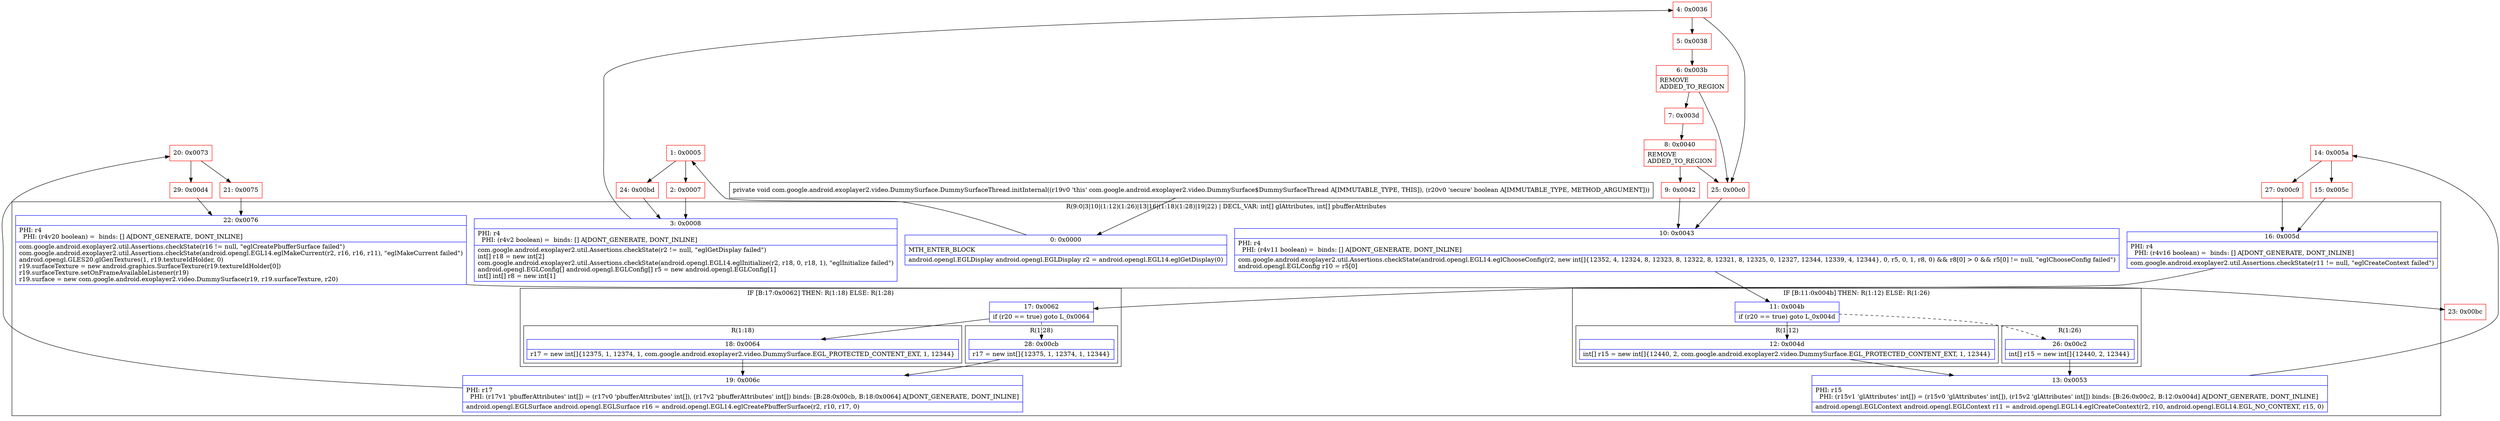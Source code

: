 digraph "CFG forcom.google.android.exoplayer2.video.DummySurface.DummySurfaceThread.initInternal(Z)V" {
subgraph cluster_Region_2094653298 {
label = "R(9:0|3|10|(1:12)(1:26)|13|16|(1:18)(1:28)|19|22) | DECL_VAR: int[] glAttributes, int[] pbufferAttributes\l";
node [shape=record,color=blue];
Node_0 [shape=record,label="{0\:\ 0x0000|MTH_ENTER_BLOCK\l|android.opengl.EGLDisplay android.opengl.EGLDisplay r2 = android.opengl.EGL14.eglGetDisplay(0)\l}"];
Node_3 [shape=record,label="{3\:\ 0x0008|PHI: r4 \l  PHI: (r4v2 boolean) =  binds: [] A[DONT_GENERATE, DONT_INLINE]\l|com.google.android.exoplayer2.util.Assertions.checkState(r2 != null, \"eglGetDisplay failed\")\lint[] r18 = new int[2]\lcom.google.android.exoplayer2.util.Assertions.checkState(android.opengl.EGL14.eglInitialize(r2, r18, 0, r18, 1), \"eglInitialize failed\")\landroid.opengl.EGLConfig[] android.opengl.EGLConfig[] r5 = new android.opengl.EGLConfig[1]\lint[] int[] r8 = new int[1]\l}"];
Node_10 [shape=record,label="{10\:\ 0x0043|PHI: r4 \l  PHI: (r4v11 boolean) =  binds: [] A[DONT_GENERATE, DONT_INLINE]\l|com.google.android.exoplayer2.util.Assertions.checkState(android.opengl.EGL14.eglChooseConfig(r2, new int[]\{12352, 4, 12324, 8, 12323, 8, 12322, 8, 12321, 8, 12325, 0, 12327, 12344, 12339, 4, 12344\}, 0, r5, 0, 1, r8, 0) && r8[0] \> 0 && r5[0] != null, \"eglChooseConfig failed\")\landroid.opengl.EGLConfig r10 = r5[0]\l}"];
subgraph cluster_IfRegion_373215956 {
label = "IF [B:11:0x004b] THEN: R(1:12) ELSE: R(1:26)";
node [shape=record,color=blue];
Node_11 [shape=record,label="{11\:\ 0x004b|if (r20 == true) goto L_0x004d\l}"];
subgraph cluster_Region_1188818928 {
label = "R(1:12)";
node [shape=record,color=blue];
Node_12 [shape=record,label="{12\:\ 0x004d|int[] r15 = new int[]\{12440, 2, com.google.android.exoplayer2.video.DummySurface.EGL_PROTECTED_CONTENT_EXT, 1, 12344\}\l}"];
}
subgraph cluster_Region_1814606100 {
label = "R(1:26)";
node [shape=record,color=blue];
Node_26 [shape=record,label="{26\:\ 0x00c2|int[] r15 = new int[]\{12440, 2, 12344\}\l}"];
}
}
Node_13 [shape=record,label="{13\:\ 0x0053|PHI: r15 \l  PHI: (r15v1 'glAttributes' int[]) = (r15v0 'glAttributes' int[]), (r15v2 'glAttributes' int[]) binds: [B:26:0x00c2, B:12:0x004d] A[DONT_GENERATE, DONT_INLINE]\l|android.opengl.EGLContext android.opengl.EGLContext r11 = android.opengl.EGL14.eglCreateContext(r2, r10, android.opengl.EGL14.EGL_NO_CONTEXT, r15, 0)\l}"];
Node_16 [shape=record,label="{16\:\ 0x005d|PHI: r4 \l  PHI: (r4v16 boolean) =  binds: [] A[DONT_GENERATE, DONT_INLINE]\l|com.google.android.exoplayer2.util.Assertions.checkState(r11 != null, \"eglCreateContext failed\")\l}"];
subgraph cluster_IfRegion_717942721 {
label = "IF [B:17:0x0062] THEN: R(1:18) ELSE: R(1:28)";
node [shape=record,color=blue];
Node_17 [shape=record,label="{17\:\ 0x0062|if (r20 == true) goto L_0x0064\l}"];
subgraph cluster_Region_220321272 {
label = "R(1:18)";
node [shape=record,color=blue];
Node_18 [shape=record,label="{18\:\ 0x0064|r17 = new int[]\{12375, 1, 12374, 1, com.google.android.exoplayer2.video.DummySurface.EGL_PROTECTED_CONTENT_EXT, 1, 12344\}\l}"];
}
subgraph cluster_Region_1060224803 {
label = "R(1:28)";
node [shape=record,color=blue];
Node_28 [shape=record,label="{28\:\ 0x00cb|r17 = new int[]\{12375, 1, 12374, 1, 12344\}\l}"];
}
}
Node_19 [shape=record,label="{19\:\ 0x006c|PHI: r17 \l  PHI: (r17v1 'pbufferAttributes' int[]) = (r17v0 'pbufferAttributes' int[]), (r17v2 'pbufferAttributes' int[]) binds: [B:28:0x00cb, B:18:0x0064] A[DONT_GENERATE, DONT_INLINE]\l|android.opengl.EGLSurface android.opengl.EGLSurface r16 = android.opengl.EGL14.eglCreatePbufferSurface(r2, r10, r17, 0)\l}"];
Node_22 [shape=record,label="{22\:\ 0x0076|PHI: r4 \l  PHI: (r4v20 boolean) =  binds: [] A[DONT_GENERATE, DONT_INLINE]\l|com.google.android.exoplayer2.util.Assertions.checkState(r16 != null, \"eglCreatePbufferSurface failed\")\lcom.google.android.exoplayer2.util.Assertions.checkState(android.opengl.EGL14.eglMakeCurrent(r2, r16, r16, r11), \"eglMakeCurrent failed\")\landroid.opengl.GLES20.glGenTextures(1, r19.textureIdHolder, 0)\lr19.surfaceTexture = new android.graphics.SurfaceTexture(r19.textureIdHolder[0])\lr19.surfaceTexture.setOnFrameAvailableListener(r19)\lr19.surface = new com.google.android.exoplayer2.video.DummySurface(r19, r19.surfaceTexture, r20)\l}"];
}
Node_1 [shape=record,color=red,label="{1\:\ 0x0005}"];
Node_2 [shape=record,color=red,label="{2\:\ 0x0007}"];
Node_4 [shape=record,color=red,label="{4\:\ 0x0036}"];
Node_5 [shape=record,color=red,label="{5\:\ 0x0038}"];
Node_6 [shape=record,color=red,label="{6\:\ 0x003b|REMOVE\lADDED_TO_REGION\l}"];
Node_7 [shape=record,color=red,label="{7\:\ 0x003d}"];
Node_8 [shape=record,color=red,label="{8\:\ 0x0040|REMOVE\lADDED_TO_REGION\l}"];
Node_9 [shape=record,color=red,label="{9\:\ 0x0042}"];
Node_14 [shape=record,color=red,label="{14\:\ 0x005a}"];
Node_15 [shape=record,color=red,label="{15\:\ 0x005c}"];
Node_20 [shape=record,color=red,label="{20\:\ 0x0073}"];
Node_21 [shape=record,color=red,label="{21\:\ 0x0075}"];
Node_23 [shape=record,color=red,label="{23\:\ 0x00bc}"];
Node_24 [shape=record,color=red,label="{24\:\ 0x00bd}"];
Node_25 [shape=record,color=red,label="{25\:\ 0x00c0}"];
Node_27 [shape=record,color=red,label="{27\:\ 0x00c9}"];
Node_29 [shape=record,color=red,label="{29\:\ 0x00d4}"];
MethodNode[shape=record,label="{private void com.google.android.exoplayer2.video.DummySurface.DummySurfaceThread.initInternal((r19v0 'this' com.google.android.exoplayer2.video.DummySurface$DummySurfaceThread A[IMMUTABLE_TYPE, THIS]), (r20v0 'secure' boolean A[IMMUTABLE_TYPE, METHOD_ARGUMENT])) }"];
MethodNode -> Node_0;
Node_0 -> Node_1;
Node_3 -> Node_4;
Node_10 -> Node_11;
Node_11 -> Node_12;
Node_11 -> Node_26[style=dashed];
Node_12 -> Node_13;
Node_26 -> Node_13;
Node_13 -> Node_14;
Node_16 -> Node_17;
Node_17 -> Node_18;
Node_17 -> Node_28[style=dashed];
Node_18 -> Node_19;
Node_28 -> Node_19;
Node_19 -> Node_20;
Node_22 -> Node_23;
Node_1 -> Node_2;
Node_1 -> Node_24;
Node_2 -> Node_3;
Node_4 -> Node_5;
Node_4 -> Node_25;
Node_5 -> Node_6;
Node_6 -> Node_7;
Node_6 -> Node_25;
Node_7 -> Node_8;
Node_8 -> Node_9;
Node_8 -> Node_25;
Node_9 -> Node_10;
Node_14 -> Node_15;
Node_14 -> Node_27;
Node_15 -> Node_16;
Node_20 -> Node_21;
Node_20 -> Node_29;
Node_21 -> Node_22;
Node_24 -> Node_3;
Node_25 -> Node_10;
Node_27 -> Node_16;
Node_29 -> Node_22;
}

